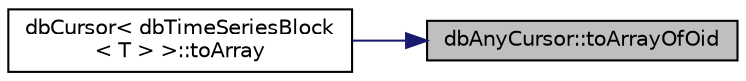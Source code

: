 digraph "dbAnyCursor::toArrayOfOid"
{
 // INTERACTIVE_SVG=YES
 // LATEX_PDF_SIZE
  edge [fontname="Helvetica",fontsize="10",labelfontname="Helvetica",labelfontsize="10"];
  node [fontname="Helvetica",fontsize="10",shape=record];
  rankdir="RL";
  Node1 [label="dbAnyCursor::toArrayOfOid",height=0.2,width=0.4,color="black", fillcolor="grey75", style="filled", fontcolor="black",tooltip=" "];
  Node1 -> Node2 [dir="back",color="midnightblue",fontsize="10",style="solid"];
  Node2 [label="dbCursor\< dbTimeSeriesBlock\l\< T \> \>::toArray",height=0.2,width=0.4,color="black", fillcolor="white", style="filled",URL="$classdbCursor.html#a10f9791132dce83b6bcecd7a6eef20d7",tooltip=" "];
}
